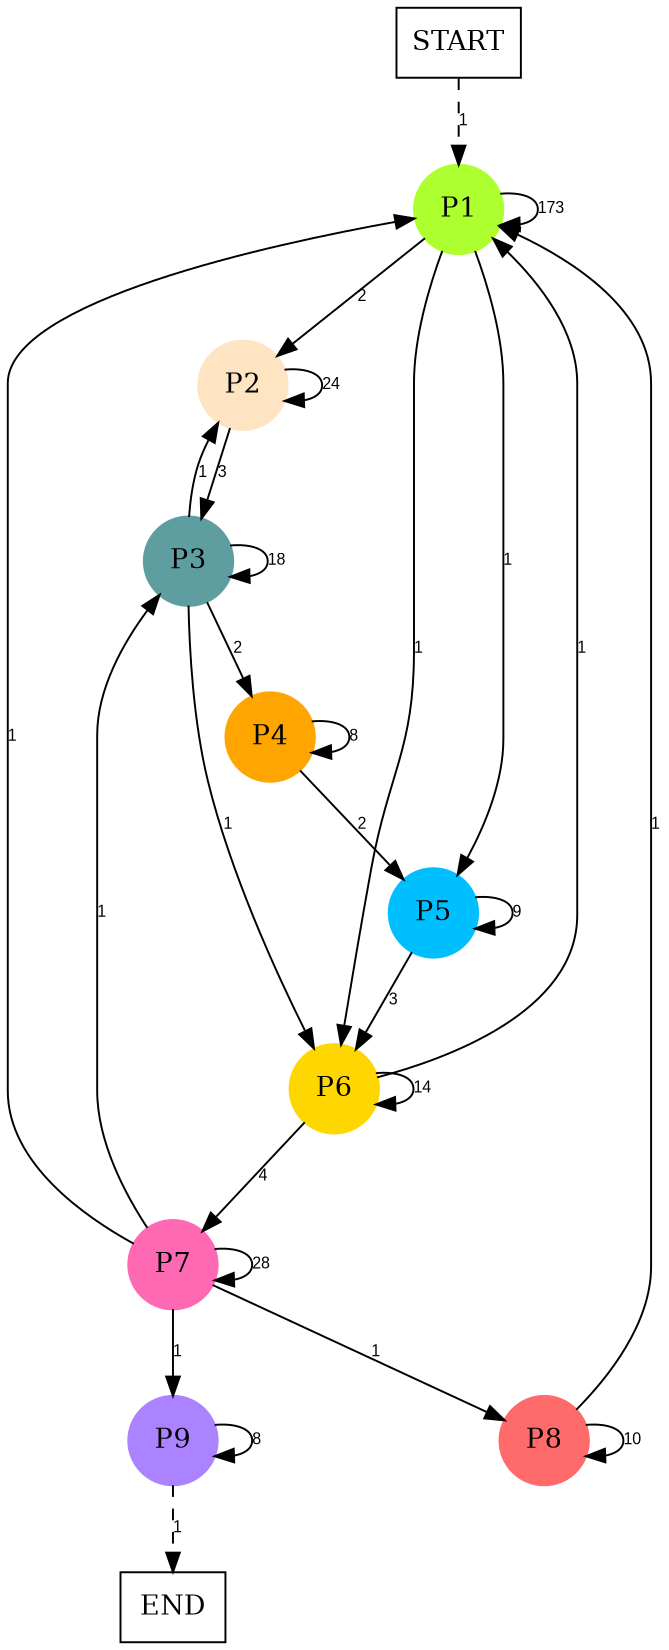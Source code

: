 digraph graphname {
	dpi = 150
	size="16,11!";
	margin = 0;
"P1" [shape=circle, color=greenyellow, style=filled]"P2" [shape=circle, color=bisque, style=filled]"P3" [shape=circle, color=cadetblue, style=filled]"P4" [shape=circle, color=orange, style=filled]"P5" [shape=circle, color=deepskyblue, style=filled]"P6" [shape=circle, color=gold, style=filled]"P7" [shape=circle, color=hotpink, style=filled]"P8" [shape=circle, color=indianred1, style=filled]"P9" [shape=circle, color=mediumpurple1, style=filled]"START" [shape=box, fillcolor=white, style=filled, color=black]"END" [shape=box, fillcolor=white, style=filled, color=black]"P1" -> "P1" [ label ="173" labelfloat=false fontname="Arial" fontsize=8]
"P1" -> "P2" [ label ="2" labelfloat=false fontname="Arial" fontsize=8]
"P1" -> "P5" [ label ="1" labelfloat=false fontname="Arial" fontsize=8]
"P1" -> "P6" [ label ="1" labelfloat=false fontname="Arial" fontsize=8]
"P2" -> "P2" [ label ="24" labelfloat=false fontname="Arial" fontsize=8]
"P2" -> "P3" [ label ="3" labelfloat=false fontname="Arial" fontsize=8]
"P3" -> "P2" [ label ="1" labelfloat=false fontname="Arial" fontsize=8]
"P3" -> "P3" [ label ="18" labelfloat=false fontname="Arial" fontsize=8]
"P3" -> "P4" [ label ="2" labelfloat=false fontname="Arial" fontsize=8]
"P3" -> "P6" [ label ="1" labelfloat=false fontname="Arial" fontsize=8]
"P4" -> "P4" [ label ="8" labelfloat=false fontname="Arial" fontsize=8]
"P4" -> "P5" [ label ="2" labelfloat=false fontname="Arial" fontsize=8]
"P5" -> "P5" [ label ="9" labelfloat=false fontname="Arial" fontsize=8]
"P5" -> "P6" [ label ="3" labelfloat=false fontname="Arial" fontsize=8]
"P6" -> "P1" [ label ="1" labelfloat=false fontname="Arial" fontsize=8]
"P6" -> "P6" [ label ="14" labelfloat=false fontname="Arial" fontsize=8]
"P6" -> "P7" [ label ="4" labelfloat=false fontname="Arial" fontsize=8]
"P7" -> "P1" [ label ="1" labelfloat=false fontname="Arial" fontsize=8]
"P7" -> "P3" [ label ="1" labelfloat=false fontname="Arial" fontsize=8]
"P7" -> "P7" [ label ="28" labelfloat=false fontname="Arial" fontsize=8]
"P7" -> "P8" [ label ="1" labelfloat=false fontname="Arial" fontsize=8]
"P7" -> "P9" [ label ="1" labelfloat=false fontname="Arial" fontsize=8]
"P8" -> "P1" [ label ="1" labelfloat=false fontname="Arial" fontsize=8]
"P8" -> "P8" [ label ="10" labelfloat=false fontname="Arial" fontsize=8]
"P9" -> "P9" [ label ="8" labelfloat=false fontname="Arial" fontsize=8]
"P9" -> "END" [ style = dashed label ="1" labelfloat=false fontname="Arial" fontsize=8]
"START" -> "P1" [ style = dashed label ="1" labelfloat=false fontname="Arial" fontsize=8]
}